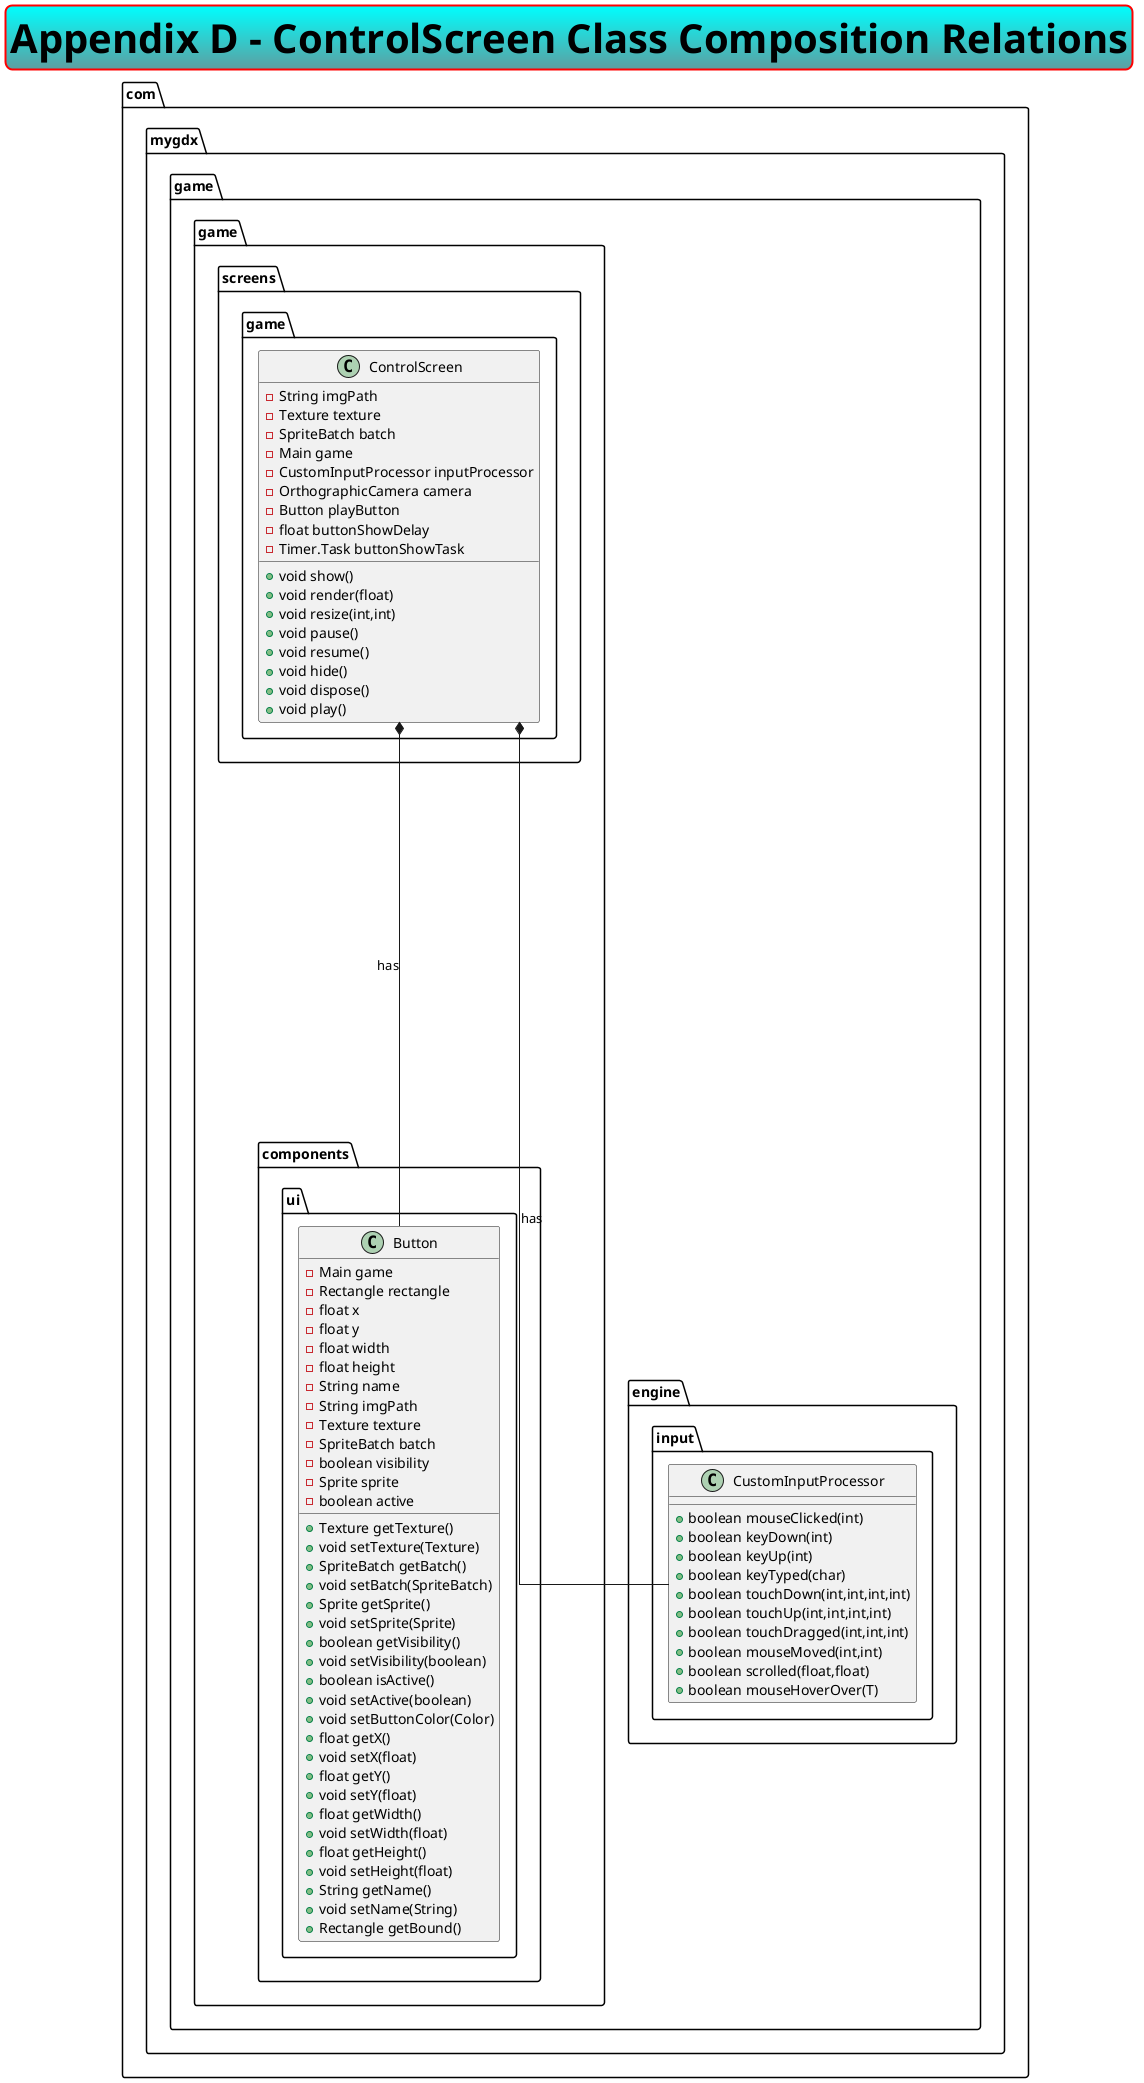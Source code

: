 @startuml
skinparam linetype polyline
skinparam linetype ortho

skinparam nodesep 100
skinparam ranksep 100

skinparam titleBorderRoundCorner 15
skinparam titleBorderThickness 2
skinparam titleBorderColor red
skinparam titleBackgroundColor Aqua-CadetBlue
skinparam TitleFontSize 40

title Appendix D - ControlScreen Class Composition Relations

class com.mygdx.game.game.screens.game.ControlScreen {
- String imgPath
- Texture texture
- SpriteBatch batch
- Main game
- CustomInputProcessor inputProcessor
- OrthographicCamera camera
- Button playButton
- float buttonShowDelay
- Timer.Task buttonShowTask
+ void show()
+ void render(float)
+ void resize(int,int)
+ void pause()
+ void resume()
+ void hide()
+ void dispose()
+ void play()
}

class com.mygdx.game.engine.input.CustomInputProcessor {
+ boolean mouseClicked(int)
+ boolean keyDown(int)
+ boolean keyUp(int)
+ boolean keyTyped(char)
+ boolean touchDown(int,int,int,int)
+ boolean touchUp(int,int,int,int)
+ boolean touchDragged(int,int,int)
+ boolean mouseMoved(int,int)
+ boolean scrolled(float,float)
+ boolean mouseHoverOver(T)
}

class com.mygdx.game.game.components.ui.Button {
- Main game
- Rectangle rectangle
- float x
- float y
- float width
- float height
- String name
- String imgPath
- Texture texture
- SpriteBatch batch
- boolean visibility
- Sprite sprite
- boolean active
+ Texture getTexture()
+ void setTexture(Texture)
+ SpriteBatch getBatch()
+ void setBatch(SpriteBatch)
+ Sprite getSprite()
+ void setSprite(Sprite)
+ boolean getVisibility()
+ void setVisibility(boolean)
+ boolean isActive()
+ void setActive(boolean)
+ void setButtonColor(Color)
+ float getX()
+ void setX(float)
+ float getY()
+ void setY(float)
+ float getWidth()
+ void setWidth(float)
+ float getHeight()
+ void setHeight(float)
+ String getName()
+ void setName(String)
+ Rectangle getBound()
}

com.mygdx.game.game.screens.game.ControlScreen *------ com.mygdx.game.engine.input.CustomInputProcessor :has
com.mygdx.game.game.screens.game.ControlScreen *------ com.mygdx.game.game.components.ui.Button :has
@enduml